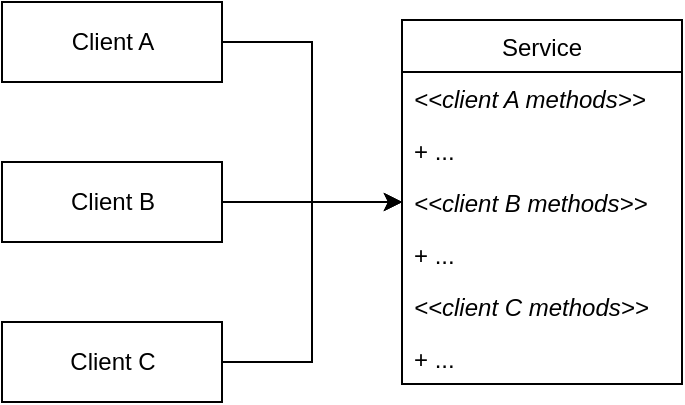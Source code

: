 <mxfile version="12.3.8" type="device" pages="1"><diagram id="W6HDMTQyzRliDZIgc6oj" name="Page-1"><mxGraphModel dx="865" dy="484" grid="1" gridSize="10" guides="1" tooltips="1" connect="1" arrows="1" fold="1" page="1" pageScale="1" pageWidth="850" pageHeight="1100" math="0" shadow="0"><root><mxCell id="0"/><mxCell id="1" parent="0"/><mxCell id="CvgrmLlJdIRzZ3uDJsRT-18" style="edgeStyle=orthogonalEdgeStyle;rounded=0;orthogonalLoop=1;jettySize=auto;html=1;exitX=1;exitY=0.5;exitDx=0;exitDy=0;entryX=0;entryY=0.5;entryDx=0;entryDy=0;" edge="1" parent="1" source="CvgrmLlJdIRzZ3uDJsRT-2" target="CvgrmLlJdIRzZ3uDJsRT-10"><mxGeometry relative="1" as="geometry"/></mxCell><mxCell id="CvgrmLlJdIRzZ3uDJsRT-2" value="Client A" style="html=1;" vertex="1" parent="1"><mxGeometry x="40" y="80" width="110" height="40" as="geometry"/></mxCell><mxCell id="CvgrmLlJdIRzZ3uDJsRT-20" style="edgeStyle=orthogonalEdgeStyle;rounded=0;orthogonalLoop=1;jettySize=auto;html=1;exitX=1;exitY=0.5;exitDx=0;exitDy=0;" edge="1" parent="1" source="CvgrmLlJdIRzZ3uDJsRT-5"><mxGeometry relative="1" as="geometry"><mxPoint x="240" y="180" as="targetPoint"/></mxGeometry></mxCell><mxCell id="CvgrmLlJdIRzZ3uDJsRT-5" value="Client B" style="html=1;" vertex="1" parent="1"><mxGeometry x="40" y="160" width="110" height="40" as="geometry"/></mxCell><mxCell id="CvgrmLlJdIRzZ3uDJsRT-19" style="edgeStyle=orthogonalEdgeStyle;rounded=0;orthogonalLoop=1;jettySize=auto;html=1;exitX=1;exitY=0.5;exitDx=0;exitDy=0;entryX=0;entryY=0.5;entryDx=0;entryDy=0;" edge="1" parent="1" source="CvgrmLlJdIRzZ3uDJsRT-6" target="CvgrmLlJdIRzZ3uDJsRT-10"><mxGeometry relative="1" as="geometry"/></mxCell><mxCell id="CvgrmLlJdIRzZ3uDJsRT-6" value="Client C" style="html=1;" vertex="1" parent="1"><mxGeometry x="40" y="240" width="110" height="40" as="geometry"/></mxCell><mxCell id="CvgrmLlJdIRzZ3uDJsRT-7" value="Service" style="swimlane;fontStyle=0;childLayout=stackLayout;horizontal=1;startSize=26;horizontalStack=0;resizeParent=1;resizeParentMax=0;resizeLast=0;collapsible=1;marginBottom=0;labelBorderColor=none;swimlaneFillColor=#ffffff;" vertex="1" parent="1"><mxGeometry x="240" y="89" width="140" height="182" as="geometry"/></mxCell><mxCell id="CvgrmLlJdIRzZ3uDJsRT-8" value="&lt;&lt;client A methods&gt;&gt;" style="text;strokeColor=none;fillColor=none;align=left;verticalAlign=top;spacingLeft=4;spacingRight=4;overflow=hidden;rotatable=0;points=[[0,0.5],[1,0.5]];portConstraint=eastwest;fontStyle=2" vertex="1" parent="CvgrmLlJdIRzZ3uDJsRT-7"><mxGeometry y="26" width="140" height="26" as="geometry"/></mxCell><mxCell id="CvgrmLlJdIRzZ3uDJsRT-9" value="+ ..." style="text;strokeColor=none;fillColor=none;align=left;verticalAlign=top;spacingLeft=4;spacingRight=4;overflow=hidden;rotatable=0;points=[[0,0.5],[1,0.5]];portConstraint=eastwest;" vertex="1" parent="CvgrmLlJdIRzZ3uDJsRT-7"><mxGeometry y="52" width="140" height="26" as="geometry"/></mxCell><mxCell id="CvgrmLlJdIRzZ3uDJsRT-10" value="&lt;&lt;client B methods&gt;&gt;" style="text;strokeColor=none;fillColor=none;align=left;verticalAlign=top;spacingLeft=4;spacingRight=4;overflow=hidden;rotatable=0;points=[[0,0.5],[1,0.5]];portConstraint=eastwest;fontStyle=2" vertex="1" parent="CvgrmLlJdIRzZ3uDJsRT-7"><mxGeometry y="78" width="140" height="26" as="geometry"/></mxCell><mxCell id="CvgrmLlJdIRzZ3uDJsRT-15" value="+ ..." style="text;strokeColor=none;fillColor=none;align=left;verticalAlign=top;spacingLeft=4;spacingRight=4;overflow=hidden;rotatable=0;points=[[0,0.5],[1,0.5]];portConstraint=eastwest;" vertex="1" parent="CvgrmLlJdIRzZ3uDJsRT-7"><mxGeometry y="104" width="140" height="26" as="geometry"/></mxCell><mxCell id="CvgrmLlJdIRzZ3uDJsRT-16" value="&lt;&lt;client C methods&gt;&gt;" style="text;strokeColor=none;fillColor=none;align=left;verticalAlign=top;spacingLeft=4;spacingRight=4;overflow=hidden;rotatable=0;points=[[0,0.5],[1,0.5]];portConstraint=eastwest;fontStyle=2" vertex="1" parent="CvgrmLlJdIRzZ3uDJsRT-7"><mxGeometry y="130" width="140" height="26" as="geometry"/></mxCell><mxCell id="CvgrmLlJdIRzZ3uDJsRT-17" value="+ ..." style="text;strokeColor=none;fillColor=none;align=left;verticalAlign=top;spacingLeft=4;spacingRight=4;overflow=hidden;rotatable=0;points=[[0,0.5],[1,0.5]];portConstraint=eastwest;" vertex="1" parent="CvgrmLlJdIRzZ3uDJsRT-7"><mxGeometry y="156" width="140" height="26" as="geometry"/></mxCell></root></mxGraphModel></diagram></mxfile>